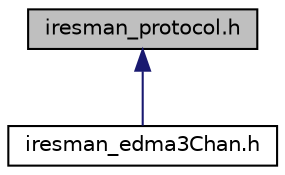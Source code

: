 digraph "iresman_protocol.h"
{
  edge [fontname="Helvetica",fontsize="10",labelfontname="Helvetica",labelfontsize="10"];
  node [fontname="Helvetica",fontsize="10",shape=record];
  Node1 [label="iresman_protocol.h",height=0.2,width=0.4,color="black", fillcolor="grey75", style="filled", fontcolor="black"];
  Node1 -> Node2 [dir="back",color="midnightblue",fontsize="10",style="solid",fontname="Helvetica"];
  Node2 [label="iresman_edma3Chan.h",height=0.2,width=0.4,color="black", fillcolor="white", style="filled",URL="$iresman__edma3_chan_8h.html",tooltip="IRESMAN EDMA3 specific Resource Manager Definitions - EDMA3 resource manager implementation. "];
}
